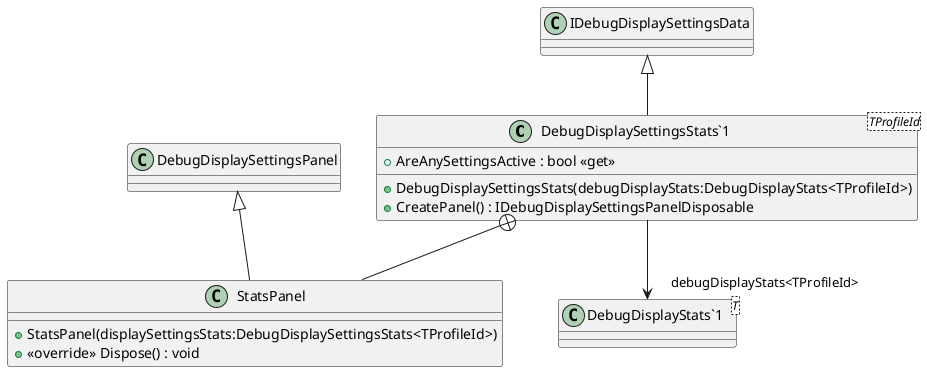 @startuml
class "DebugDisplaySettingsStats`1"<TProfileId> {
    + DebugDisplaySettingsStats(debugDisplayStats:DebugDisplayStats<TProfileId>)
    + AreAnySettingsActive : bool <<get>>
    + CreatePanel() : IDebugDisplaySettingsPanelDisposable
}
class "DebugDisplayStats`1"<T> {
}
class StatsPanel {
    + StatsPanel(displaySettingsStats:DebugDisplaySettingsStats<TProfileId>)
    + <<override>> Dispose() : void
}
IDebugDisplaySettingsData <|-- "DebugDisplaySettingsStats`1"
"DebugDisplaySettingsStats`1" --> "debugDisplayStats<TProfileId>" "DebugDisplayStats`1"
"DebugDisplaySettingsStats`1" +-- StatsPanel
DebugDisplaySettingsPanel <|-- StatsPanel
@enduml
